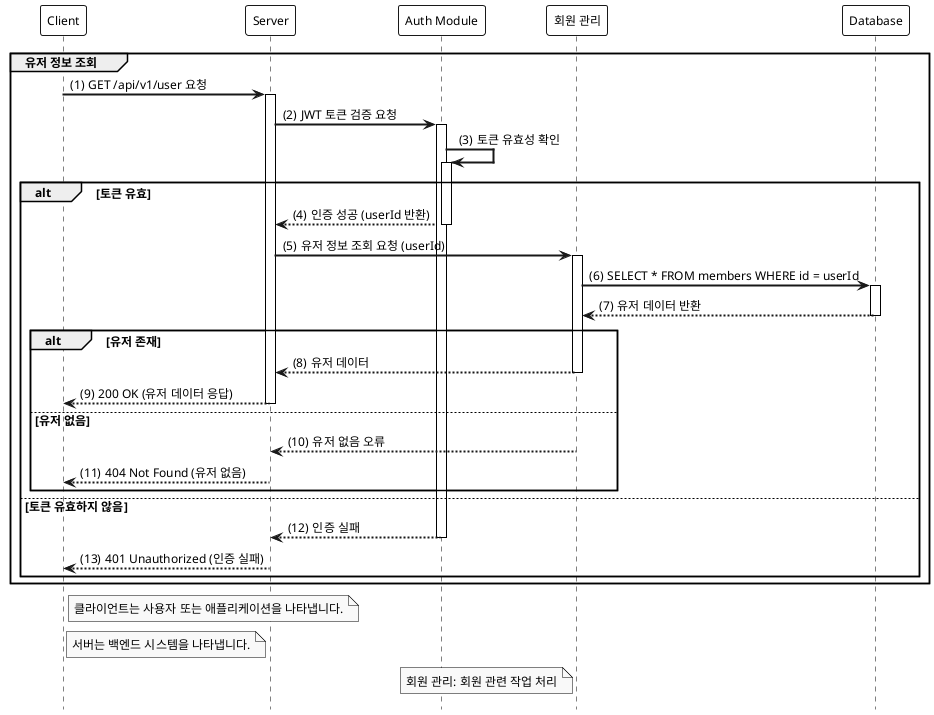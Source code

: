 @startuml

hide footbox
autoactivate on

' 스타일 설정
skinparam monochrome true
skinparam shadowing false
skinparam defaultFontSize 12
skinparam defaultFontName Arial
skinparam activityBackgroundColor #EFEFEF
skinparam activityBorderColor #CCCCCC
skinparam sequenceArrowThickness 2
skinparam sequenceParticipantBorderThickness 1
skinparam sequenceParticipantBackgroundColor #FFFFFF
skinparam sequenceLifeLineBorderColor #000000
skinparam sequenceLifeLineBackgroundColor #FFFFFF
skinparam noteBackgroundColor #FFFFCC
skinparam noteBorderColor #000000

participant "Client" as C
participant "Server" as S
participant "Auth Module" as AM
participant "회원 관리" as MM
participant "Database" as DB

group 유저 정보 조회
    autonumber 1 "(0)"
    C -> S: GET /api/v1/user 요청
    S -> AM: JWT 토큰 검증 요청
    AM -> AM: 토큰 유효성 확인
    alt 토큰 유효
        AM --> S: 인증 성공 (userId 반환)
        S -> MM: 유저 정보 조회 요청 (userId)
        MM -> DB: SELECT * FROM members WHERE id = userId
        DB --> MM: 유저 데이터 반환
        alt 유저 존재
            MM --> S: 유저 데이터
            S --> C: 200 OK (유저 데이터 응답)
        else 유저 없음
            MM --> S: 유저 없음 오류
            S --> C: 404 Not Found (유저 없음)
        end
    else 토큰 유효하지 않음
        AM --> S: 인증 실패
        S --> C: 401 Unauthorized (인증 실패)
    end
end

note right of C: 클라이언트는 사용자 또는 애플리케이션을 나타냅니다.
note left of S: 서버는 백엔드 시스템을 나타냅니다.
note left of MM: 회원 관리: 회원 관련 작업 처리

@enduml